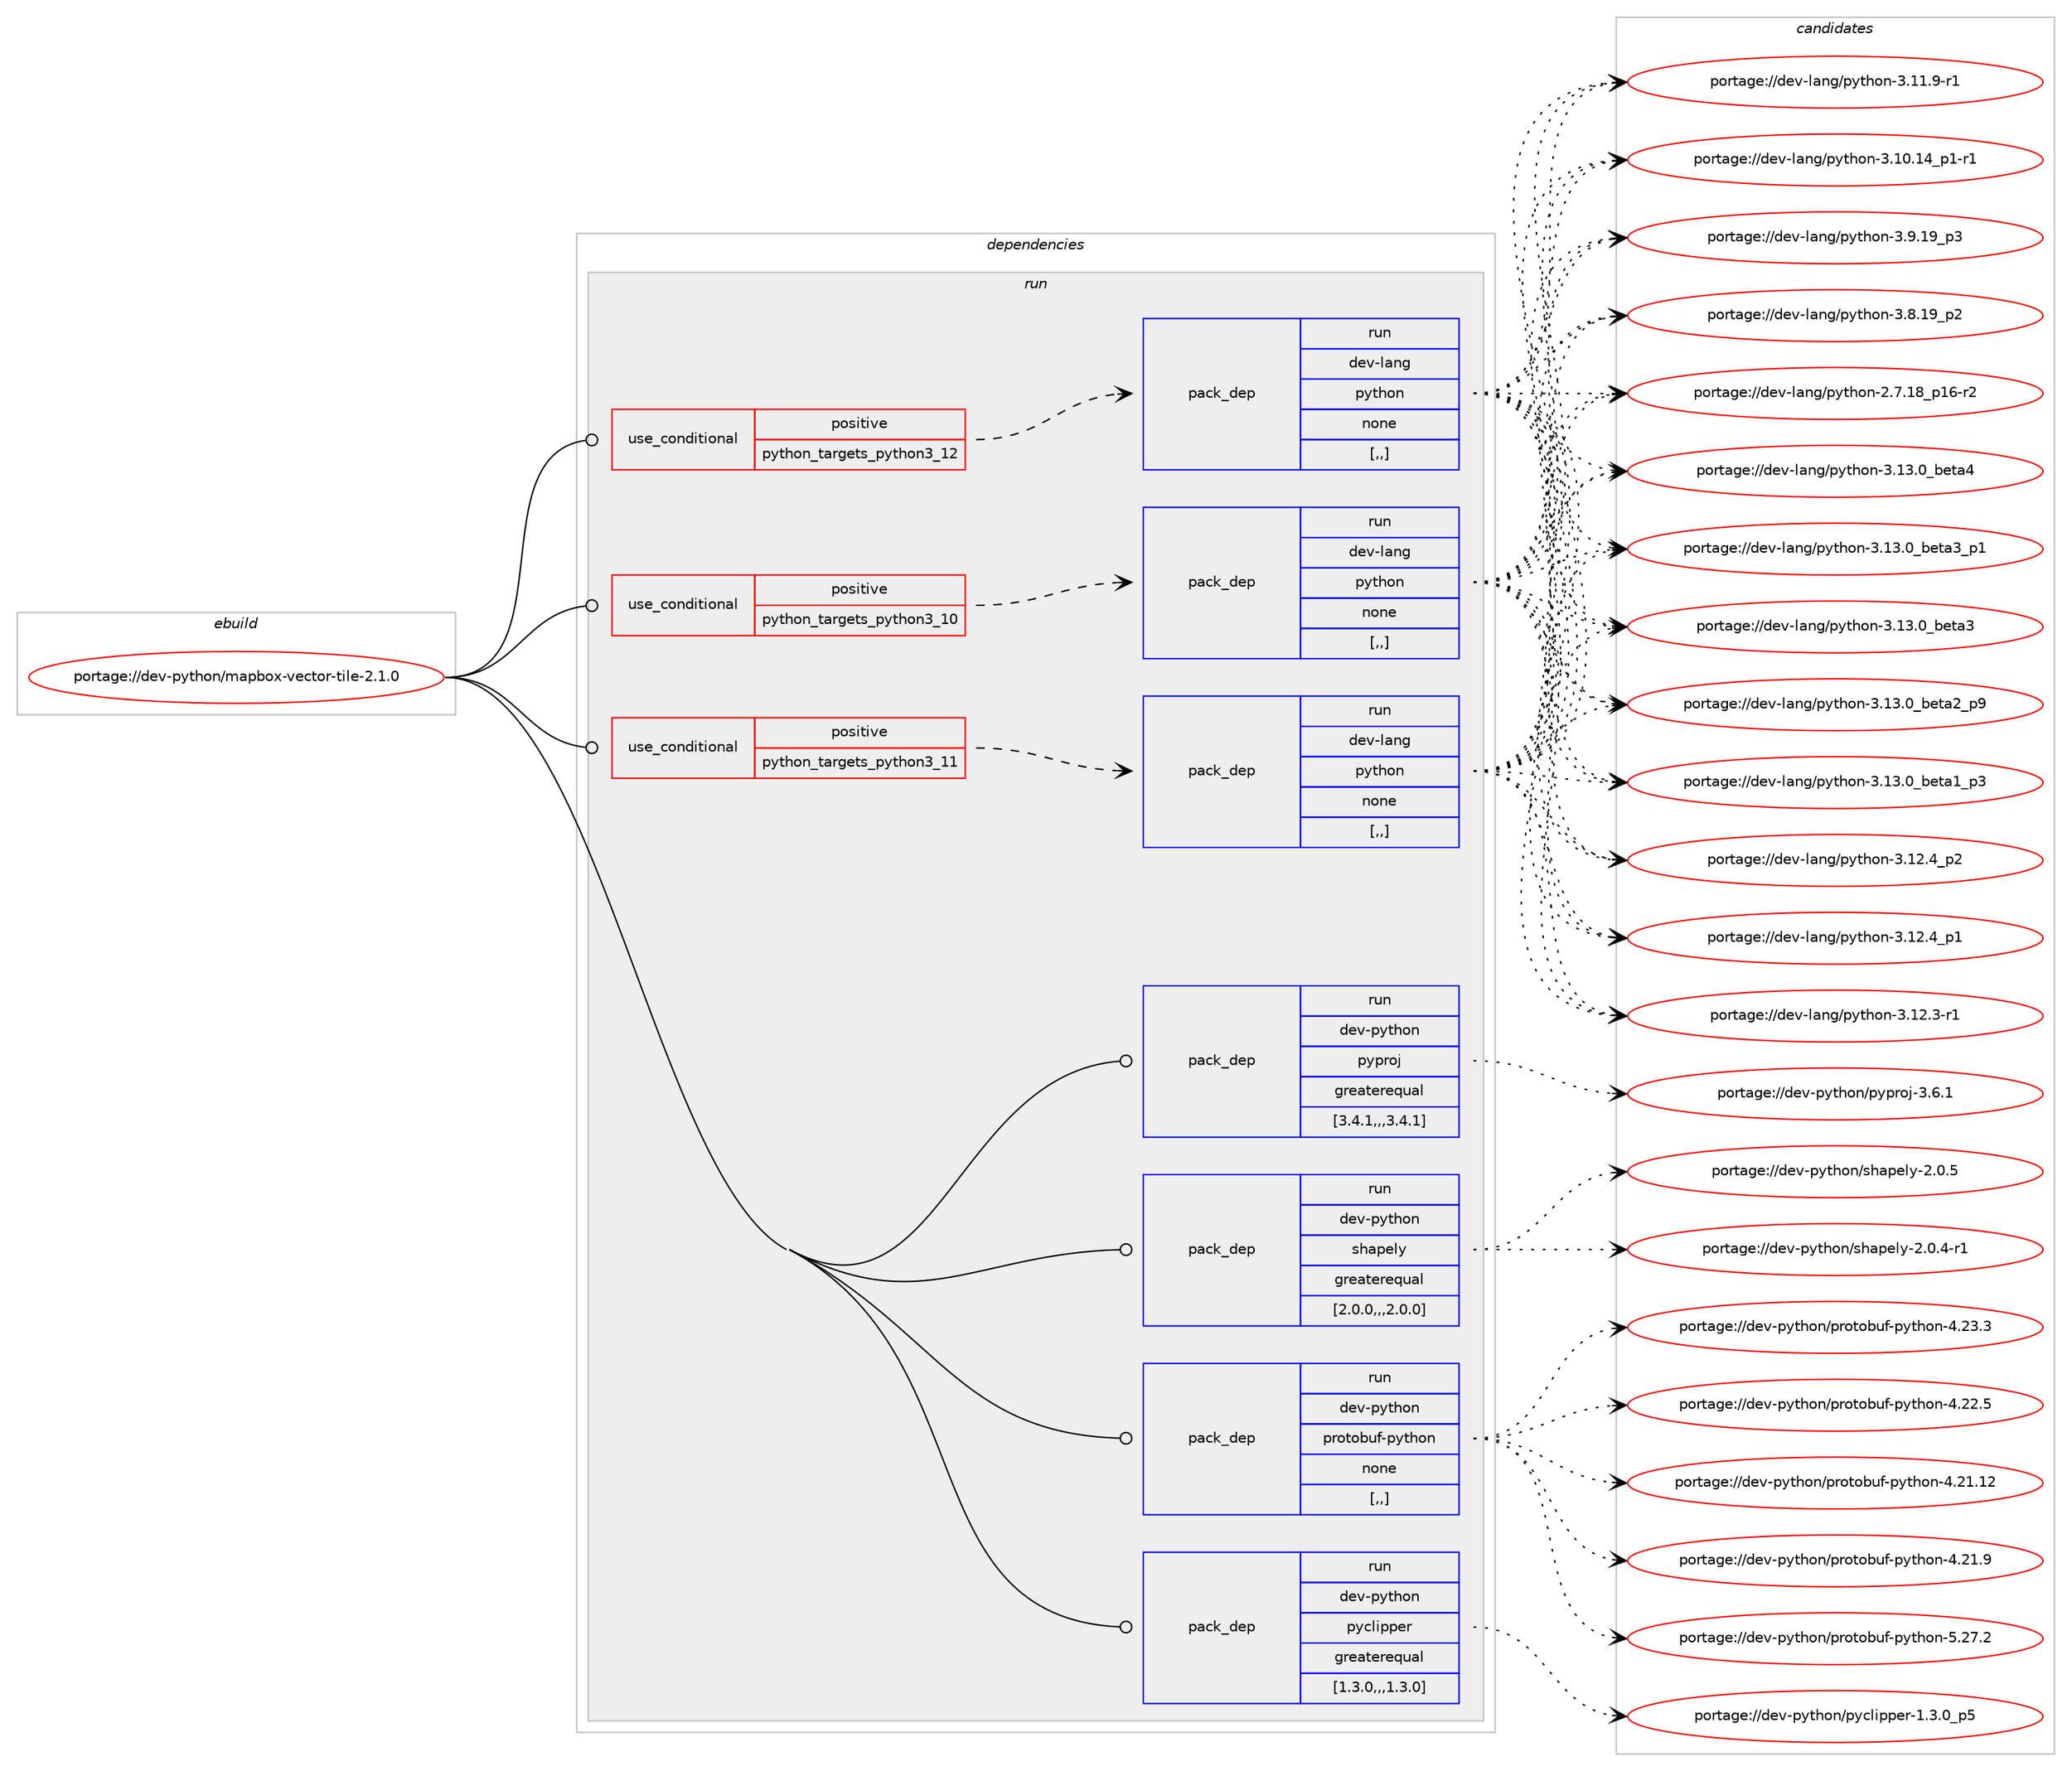digraph prolog {

# *************
# Graph options
# *************

newrank=true;
concentrate=true;
compound=true;
graph [rankdir=LR,fontname=Helvetica,fontsize=10,ranksep=1.5];#, ranksep=2.5, nodesep=0.2];
edge  [arrowhead=vee];
node  [fontname=Helvetica,fontsize=10];

# **********
# The ebuild
# **********

subgraph cluster_leftcol {
color=gray;
label=<<i>ebuild</i>>;
id [label="portage://dev-python/mapbox-vector-tile-2.1.0", color=red, width=4, href="../dev-python/mapbox-vector-tile-2.1.0.svg"];
}

# ****************
# The dependencies
# ****************

subgraph cluster_midcol {
color=gray;
label=<<i>dependencies</i>>;
subgraph cluster_compile {
fillcolor="#eeeeee";
style=filled;
label=<<i>compile</i>>;
}
subgraph cluster_compileandrun {
fillcolor="#eeeeee";
style=filled;
label=<<i>compile and run</i>>;
}
subgraph cluster_run {
fillcolor="#eeeeee";
style=filled;
label=<<i>run</i>>;
subgraph cond34675 {
dependency151001 [label=<<TABLE BORDER="0" CELLBORDER="1" CELLSPACING="0" CELLPADDING="4"><TR><TD ROWSPAN="3" CELLPADDING="10">use_conditional</TD></TR><TR><TD>positive</TD></TR><TR><TD>python_targets_python3_10</TD></TR></TABLE>>, shape=none, color=red];
subgraph pack115076 {
dependency151002 [label=<<TABLE BORDER="0" CELLBORDER="1" CELLSPACING="0" CELLPADDING="4" WIDTH="220"><TR><TD ROWSPAN="6" CELLPADDING="30">pack_dep</TD></TR><TR><TD WIDTH="110">run</TD></TR><TR><TD>dev-lang</TD></TR><TR><TD>python</TD></TR><TR><TD>none</TD></TR><TR><TD>[,,]</TD></TR></TABLE>>, shape=none, color=blue];
}
dependency151001:e -> dependency151002:w [weight=20,style="dashed",arrowhead="vee"];
}
id:e -> dependency151001:w [weight=20,style="solid",arrowhead="odot"];
subgraph cond34676 {
dependency151003 [label=<<TABLE BORDER="0" CELLBORDER="1" CELLSPACING="0" CELLPADDING="4"><TR><TD ROWSPAN="3" CELLPADDING="10">use_conditional</TD></TR><TR><TD>positive</TD></TR><TR><TD>python_targets_python3_11</TD></TR></TABLE>>, shape=none, color=red];
subgraph pack115077 {
dependency151004 [label=<<TABLE BORDER="0" CELLBORDER="1" CELLSPACING="0" CELLPADDING="4" WIDTH="220"><TR><TD ROWSPAN="6" CELLPADDING="30">pack_dep</TD></TR><TR><TD WIDTH="110">run</TD></TR><TR><TD>dev-lang</TD></TR><TR><TD>python</TD></TR><TR><TD>none</TD></TR><TR><TD>[,,]</TD></TR></TABLE>>, shape=none, color=blue];
}
dependency151003:e -> dependency151004:w [weight=20,style="dashed",arrowhead="vee"];
}
id:e -> dependency151003:w [weight=20,style="solid",arrowhead="odot"];
subgraph cond34677 {
dependency151005 [label=<<TABLE BORDER="0" CELLBORDER="1" CELLSPACING="0" CELLPADDING="4"><TR><TD ROWSPAN="3" CELLPADDING="10">use_conditional</TD></TR><TR><TD>positive</TD></TR><TR><TD>python_targets_python3_12</TD></TR></TABLE>>, shape=none, color=red];
subgraph pack115078 {
dependency151006 [label=<<TABLE BORDER="0" CELLBORDER="1" CELLSPACING="0" CELLPADDING="4" WIDTH="220"><TR><TD ROWSPAN="6" CELLPADDING="30">pack_dep</TD></TR><TR><TD WIDTH="110">run</TD></TR><TR><TD>dev-lang</TD></TR><TR><TD>python</TD></TR><TR><TD>none</TD></TR><TR><TD>[,,]</TD></TR></TABLE>>, shape=none, color=blue];
}
dependency151005:e -> dependency151006:w [weight=20,style="dashed",arrowhead="vee"];
}
id:e -> dependency151005:w [weight=20,style="solid",arrowhead="odot"];
subgraph pack115079 {
dependency151007 [label=<<TABLE BORDER="0" CELLBORDER="1" CELLSPACING="0" CELLPADDING="4" WIDTH="220"><TR><TD ROWSPAN="6" CELLPADDING="30">pack_dep</TD></TR><TR><TD WIDTH="110">run</TD></TR><TR><TD>dev-python</TD></TR><TR><TD>protobuf-python</TD></TR><TR><TD>none</TD></TR><TR><TD>[,,]</TD></TR></TABLE>>, shape=none, color=blue];
}
id:e -> dependency151007:w [weight=20,style="solid",arrowhead="odot"];
subgraph pack115080 {
dependency151008 [label=<<TABLE BORDER="0" CELLBORDER="1" CELLSPACING="0" CELLPADDING="4" WIDTH="220"><TR><TD ROWSPAN="6" CELLPADDING="30">pack_dep</TD></TR><TR><TD WIDTH="110">run</TD></TR><TR><TD>dev-python</TD></TR><TR><TD>pyclipper</TD></TR><TR><TD>greaterequal</TD></TR><TR><TD>[1.3.0,,,1.3.0]</TD></TR></TABLE>>, shape=none, color=blue];
}
id:e -> dependency151008:w [weight=20,style="solid",arrowhead="odot"];
subgraph pack115081 {
dependency151009 [label=<<TABLE BORDER="0" CELLBORDER="1" CELLSPACING="0" CELLPADDING="4" WIDTH="220"><TR><TD ROWSPAN="6" CELLPADDING="30">pack_dep</TD></TR><TR><TD WIDTH="110">run</TD></TR><TR><TD>dev-python</TD></TR><TR><TD>pyproj</TD></TR><TR><TD>greaterequal</TD></TR><TR><TD>[3.4.1,,,3.4.1]</TD></TR></TABLE>>, shape=none, color=blue];
}
id:e -> dependency151009:w [weight=20,style="solid",arrowhead="odot"];
subgraph pack115082 {
dependency151010 [label=<<TABLE BORDER="0" CELLBORDER="1" CELLSPACING="0" CELLPADDING="4" WIDTH="220"><TR><TD ROWSPAN="6" CELLPADDING="30">pack_dep</TD></TR><TR><TD WIDTH="110">run</TD></TR><TR><TD>dev-python</TD></TR><TR><TD>shapely</TD></TR><TR><TD>greaterequal</TD></TR><TR><TD>[2.0.0,,,2.0.0]</TD></TR></TABLE>>, shape=none, color=blue];
}
id:e -> dependency151010:w [weight=20,style="solid",arrowhead="odot"];
}
}

# **************
# The candidates
# **************

subgraph cluster_choices {
rank=same;
color=gray;
label=<<i>candidates</i>>;

subgraph choice115076 {
color=black;
nodesep=1;
choice1001011184510897110103471121211161041111104551464951464895981011169752 [label="portage://dev-lang/python-3.13.0_beta4", color=red, width=4,href="../dev-lang/python-3.13.0_beta4.svg"];
choice10010111845108971101034711212111610411111045514649514648959810111697519511249 [label="portage://dev-lang/python-3.13.0_beta3_p1", color=red, width=4,href="../dev-lang/python-3.13.0_beta3_p1.svg"];
choice1001011184510897110103471121211161041111104551464951464895981011169751 [label="portage://dev-lang/python-3.13.0_beta3", color=red, width=4,href="../dev-lang/python-3.13.0_beta3.svg"];
choice10010111845108971101034711212111610411111045514649514648959810111697509511257 [label="portage://dev-lang/python-3.13.0_beta2_p9", color=red, width=4,href="../dev-lang/python-3.13.0_beta2_p9.svg"];
choice10010111845108971101034711212111610411111045514649514648959810111697499511251 [label="portage://dev-lang/python-3.13.0_beta1_p3", color=red, width=4,href="../dev-lang/python-3.13.0_beta1_p3.svg"];
choice100101118451089711010347112121116104111110455146495046529511250 [label="portage://dev-lang/python-3.12.4_p2", color=red, width=4,href="../dev-lang/python-3.12.4_p2.svg"];
choice100101118451089711010347112121116104111110455146495046529511249 [label="portage://dev-lang/python-3.12.4_p1", color=red, width=4,href="../dev-lang/python-3.12.4_p1.svg"];
choice100101118451089711010347112121116104111110455146495046514511449 [label="portage://dev-lang/python-3.12.3-r1", color=red, width=4,href="../dev-lang/python-3.12.3-r1.svg"];
choice100101118451089711010347112121116104111110455146494946574511449 [label="portage://dev-lang/python-3.11.9-r1", color=red, width=4,href="../dev-lang/python-3.11.9-r1.svg"];
choice100101118451089711010347112121116104111110455146494846495295112494511449 [label="portage://dev-lang/python-3.10.14_p1-r1", color=red, width=4,href="../dev-lang/python-3.10.14_p1-r1.svg"];
choice100101118451089711010347112121116104111110455146574649579511251 [label="portage://dev-lang/python-3.9.19_p3", color=red, width=4,href="../dev-lang/python-3.9.19_p3.svg"];
choice100101118451089711010347112121116104111110455146564649579511250 [label="portage://dev-lang/python-3.8.19_p2", color=red, width=4,href="../dev-lang/python-3.8.19_p2.svg"];
choice100101118451089711010347112121116104111110455046554649569511249544511450 [label="portage://dev-lang/python-2.7.18_p16-r2", color=red, width=4,href="../dev-lang/python-2.7.18_p16-r2.svg"];
dependency151002:e -> choice1001011184510897110103471121211161041111104551464951464895981011169752:w [style=dotted,weight="100"];
dependency151002:e -> choice10010111845108971101034711212111610411111045514649514648959810111697519511249:w [style=dotted,weight="100"];
dependency151002:e -> choice1001011184510897110103471121211161041111104551464951464895981011169751:w [style=dotted,weight="100"];
dependency151002:e -> choice10010111845108971101034711212111610411111045514649514648959810111697509511257:w [style=dotted,weight="100"];
dependency151002:e -> choice10010111845108971101034711212111610411111045514649514648959810111697499511251:w [style=dotted,weight="100"];
dependency151002:e -> choice100101118451089711010347112121116104111110455146495046529511250:w [style=dotted,weight="100"];
dependency151002:e -> choice100101118451089711010347112121116104111110455146495046529511249:w [style=dotted,weight="100"];
dependency151002:e -> choice100101118451089711010347112121116104111110455146495046514511449:w [style=dotted,weight="100"];
dependency151002:e -> choice100101118451089711010347112121116104111110455146494946574511449:w [style=dotted,weight="100"];
dependency151002:e -> choice100101118451089711010347112121116104111110455146494846495295112494511449:w [style=dotted,weight="100"];
dependency151002:e -> choice100101118451089711010347112121116104111110455146574649579511251:w [style=dotted,weight="100"];
dependency151002:e -> choice100101118451089711010347112121116104111110455146564649579511250:w [style=dotted,weight="100"];
dependency151002:e -> choice100101118451089711010347112121116104111110455046554649569511249544511450:w [style=dotted,weight="100"];
}
subgraph choice115077 {
color=black;
nodesep=1;
choice1001011184510897110103471121211161041111104551464951464895981011169752 [label="portage://dev-lang/python-3.13.0_beta4", color=red, width=4,href="../dev-lang/python-3.13.0_beta4.svg"];
choice10010111845108971101034711212111610411111045514649514648959810111697519511249 [label="portage://dev-lang/python-3.13.0_beta3_p1", color=red, width=4,href="../dev-lang/python-3.13.0_beta3_p1.svg"];
choice1001011184510897110103471121211161041111104551464951464895981011169751 [label="portage://dev-lang/python-3.13.0_beta3", color=red, width=4,href="../dev-lang/python-3.13.0_beta3.svg"];
choice10010111845108971101034711212111610411111045514649514648959810111697509511257 [label="portage://dev-lang/python-3.13.0_beta2_p9", color=red, width=4,href="../dev-lang/python-3.13.0_beta2_p9.svg"];
choice10010111845108971101034711212111610411111045514649514648959810111697499511251 [label="portage://dev-lang/python-3.13.0_beta1_p3", color=red, width=4,href="../dev-lang/python-3.13.0_beta1_p3.svg"];
choice100101118451089711010347112121116104111110455146495046529511250 [label="portage://dev-lang/python-3.12.4_p2", color=red, width=4,href="../dev-lang/python-3.12.4_p2.svg"];
choice100101118451089711010347112121116104111110455146495046529511249 [label="portage://dev-lang/python-3.12.4_p1", color=red, width=4,href="../dev-lang/python-3.12.4_p1.svg"];
choice100101118451089711010347112121116104111110455146495046514511449 [label="portage://dev-lang/python-3.12.3-r1", color=red, width=4,href="../dev-lang/python-3.12.3-r1.svg"];
choice100101118451089711010347112121116104111110455146494946574511449 [label="portage://dev-lang/python-3.11.9-r1", color=red, width=4,href="../dev-lang/python-3.11.9-r1.svg"];
choice100101118451089711010347112121116104111110455146494846495295112494511449 [label="portage://dev-lang/python-3.10.14_p1-r1", color=red, width=4,href="../dev-lang/python-3.10.14_p1-r1.svg"];
choice100101118451089711010347112121116104111110455146574649579511251 [label="portage://dev-lang/python-3.9.19_p3", color=red, width=4,href="../dev-lang/python-3.9.19_p3.svg"];
choice100101118451089711010347112121116104111110455146564649579511250 [label="portage://dev-lang/python-3.8.19_p2", color=red, width=4,href="../dev-lang/python-3.8.19_p2.svg"];
choice100101118451089711010347112121116104111110455046554649569511249544511450 [label="portage://dev-lang/python-2.7.18_p16-r2", color=red, width=4,href="../dev-lang/python-2.7.18_p16-r2.svg"];
dependency151004:e -> choice1001011184510897110103471121211161041111104551464951464895981011169752:w [style=dotted,weight="100"];
dependency151004:e -> choice10010111845108971101034711212111610411111045514649514648959810111697519511249:w [style=dotted,weight="100"];
dependency151004:e -> choice1001011184510897110103471121211161041111104551464951464895981011169751:w [style=dotted,weight="100"];
dependency151004:e -> choice10010111845108971101034711212111610411111045514649514648959810111697509511257:w [style=dotted,weight="100"];
dependency151004:e -> choice10010111845108971101034711212111610411111045514649514648959810111697499511251:w [style=dotted,weight="100"];
dependency151004:e -> choice100101118451089711010347112121116104111110455146495046529511250:w [style=dotted,weight="100"];
dependency151004:e -> choice100101118451089711010347112121116104111110455146495046529511249:w [style=dotted,weight="100"];
dependency151004:e -> choice100101118451089711010347112121116104111110455146495046514511449:w [style=dotted,weight="100"];
dependency151004:e -> choice100101118451089711010347112121116104111110455146494946574511449:w [style=dotted,weight="100"];
dependency151004:e -> choice100101118451089711010347112121116104111110455146494846495295112494511449:w [style=dotted,weight="100"];
dependency151004:e -> choice100101118451089711010347112121116104111110455146574649579511251:w [style=dotted,weight="100"];
dependency151004:e -> choice100101118451089711010347112121116104111110455146564649579511250:w [style=dotted,weight="100"];
dependency151004:e -> choice100101118451089711010347112121116104111110455046554649569511249544511450:w [style=dotted,weight="100"];
}
subgraph choice115078 {
color=black;
nodesep=1;
choice1001011184510897110103471121211161041111104551464951464895981011169752 [label="portage://dev-lang/python-3.13.0_beta4", color=red, width=4,href="../dev-lang/python-3.13.0_beta4.svg"];
choice10010111845108971101034711212111610411111045514649514648959810111697519511249 [label="portage://dev-lang/python-3.13.0_beta3_p1", color=red, width=4,href="../dev-lang/python-3.13.0_beta3_p1.svg"];
choice1001011184510897110103471121211161041111104551464951464895981011169751 [label="portage://dev-lang/python-3.13.0_beta3", color=red, width=4,href="../dev-lang/python-3.13.0_beta3.svg"];
choice10010111845108971101034711212111610411111045514649514648959810111697509511257 [label="portage://dev-lang/python-3.13.0_beta2_p9", color=red, width=4,href="../dev-lang/python-3.13.0_beta2_p9.svg"];
choice10010111845108971101034711212111610411111045514649514648959810111697499511251 [label="portage://dev-lang/python-3.13.0_beta1_p3", color=red, width=4,href="../dev-lang/python-3.13.0_beta1_p3.svg"];
choice100101118451089711010347112121116104111110455146495046529511250 [label="portage://dev-lang/python-3.12.4_p2", color=red, width=4,href="../dev-lang/python-3.12.4_p2.svg"];
choice100101118451089711010347112121116104111110455146495046529511249 [label="portage://dev-lang/python-3.12.4_p1", color=red, width=4,href="../dev-lang/python-3.12.4_p1.svg"];
choice100101118451089711010347112121116104111110455146495046514511449 [label="portage://dev-lang/python-3.12.3-r1", color=red, width=4,href="../dev-lang/python-3.12.3-r1.svg"];
choice100101118451089711010347112121116104111110455146494946574511449 [label="portage://dev-lang/python-3.11.9-r1", color=red, width=4,href="../dev-lang/python-3.11.9-r1.svg"];
choice100101118451089711010347112121116104111110455146494846495295112494511449 [label="portage://dev-lang/python-3.10.14_p1-r1", color=red, width=4,href="../dev-lang/python-3.10.14_p1-r1.svg"];
choice100101118451089711010347112121116104111110455146574649579511251 [label="portage://dev-lang/python-3.9.19_p3", color=red, width=4,href="../dev-lang/python-3.9.19_p3.svg"];
choice100101118451089711010347112121116104111110455146564649579511250 [label="portage://dev-lang/python-3.8.19_p2", color=red, width=4,href="../dev-lang/python-3.8.19_p2.svg"];
choice100101118451089711010347112121116104111110455046554649569511249544511450 [label="portage://dev-lang/python-2.7.18_p16-r2", color=red, width=4,href="../dev-lang/python-2.7.18_p16-r2.svg"];
dependency151006:e -> choice1001011184510897110103471121211161041111104551464951464895981011169752:w [style=dotted,weight="100"];
dependency151006:e -> choice10010111845108971101034711212111610411111045514649514648959810111697519511249:w [style=dotted,weight="100"];
dependency151006:e -> choice1001011184510897110103471121211161041111104551464951464895981011169751:w [style=dotted,weight="100"];
dependency151006:e -> choice10010111845108971101034711212111610411111045514649514648959810111697509511257:w [style=dotted,weight="100"];
dependency151006:e -> choice10010111845108971101034711212111610411111045514649514648959810111697499511251:w [style=dotted,weight="100"];
dependency151006:e -> choice100101118451089711010347112121116104111110455146495046529511250:w [style=dotted,weight="100"];
dependency151006:e -> choice100101118451089711010347112121116104111110455146495046529511249:w [style=dotted,weight="100"];
dependency151006:e -> choice100101118451089711010347112121116104111110455146495046514511449:w [style=dotted,weight="100"];
dependency151006:e -> choice100101118451089711010347112121116104111110455146494946574511449:w [style=dotted,weight="100"];
dependency151006:e -> choice100101118451089711010347112121116104111110455146494846495295112494511449:w [style=dotted,weight="100"];
dependency151006:e -> choice100101118451089711010347112121116104111110455146574649579511251:w [style=dotted,weight="100"];
dependency151006:e -> choice100101118451089711010347112121116104111110455146564649579511250:w [style=dotted,weight="100"];
dependency151006:e -> choice100101118451089711010347112121116104111110455046554649569511249544511450:w [style=dotted,weight="100"];
}
subgraph choice115079 {
color=black;
nodesep=1;
choice1001011184511212111610411111047112114111116111981171024511212111610411111045534650554650 [label="portage://dev-python/protobuf-python-5.27.2", color=red, width=4,href="../dev-python/protobuf-python-5.27.2.svg"];
choice1001011184511212111610411111047112114111116111981171024511212111610411111045524650514651 [label="portage://dev-python/protobuf-python-4.23.3", color=red, width=4,href="../dev-python/protobuf-python-4.23.3.svg"];
choice1001011184511212111610411111047112114111116111981171024511212111610411111045524650504653 [label="portage://dev-python/protobuf-python-4.22.5", color=red, width=4,href="../dev-python/protobuf-python-4.22.5.svg"];
choice100101118451121211161041111104711211411111611198117102451121211161041111104552465049464950 [label="portage://dev-python/protobuf-python-4.21.12", color=red, width=4,href="../dev-python/protobuf-python-4.21.12.svg"];
choice1001011184511212111610411111047112114111116111981171024511212111610411111045524650494657 [label="portage://dev-python/protobuf-python-4.21.9", color=red, width=4,href="../dev-python/protobuf-python-4.21.9.svg"];
dependency151007:e -> choice1001011184511212111610411111047112114111116111981171024511212111610411111045534650554650:w [style=dotted,weight="100"];
dependency151007:e -> choice1001011184511212111610411111047112114111116111981171024511212111610411111045524650514651:w [style=dotted,weight="100"];
dependency151007:e -> choice1001011184511212111610411111047112114111116111981171024511212111610411111045524650504653:w [style=dotted,weight="100"];
dependency151007:e -> choice100101118451121211161041111104711211411111611198117102451121211161041111104552465049464950:w [style=dotted,weight="100"];
dependency151007:e -> choice1001011184511212111610411111047112114111116111981171024511212111610411111045524650494657:w [style=dotted,weight="100"];
}
subgraph choice115080 {
color=black;
nodesep=1;
choice1001011184511212111610411111047112121991081051121121011144549465146489511253 [label="portage://dev-python/pyclipper-1.3.0_p5", color=red, width=4,href="../dev-python/pyclipper-1.3.0_p5.svg"];
dependency151008:e -> choice1001011184511212111610411111047112121991081051121121011144549465146489511253:w [style=dotted,weight="100"];
}
subgraph choice115081 {
color=black;
nodesep=1;
choice1001011184511212111610411111047112121112114111106455146544649 [label="portage://dev-python/pyproj-3.6.1", color=red, width=4,href="../dev-python/pyproj-3.6.1.svg"];
dependency151009:e -> choice1001011184511212111610411111047112121112114111106455146544649:w [style=dotted,weight="100"];
}
subgraph choice115082 {
color=black;
nodesep=1;
choice100101118451121211161041111104711510497112101108121455046484653 [label="portage://dev-python/shapely-2.0.5", color=red, width=4,href="../dev-python/shapely-2.0.5.svg"];
choice1001011184511212111610411111047115104971121011081214550464846524511449 [label="portage://dev-python/shapely-2.0.4-r1", color=red, width=4,href="../dev-python/shapely-2.0.4-r1.svg"];
dependency151010:e -> choice100101118451121211161041111104711510497112101108121455046484653:w [style=dotted,weight="100"];
dependency151010:e -> choice1001011184511212111610411111047115104971121011081214550464846524511449:w [style=dotted,weight="100"];
}
}

}
